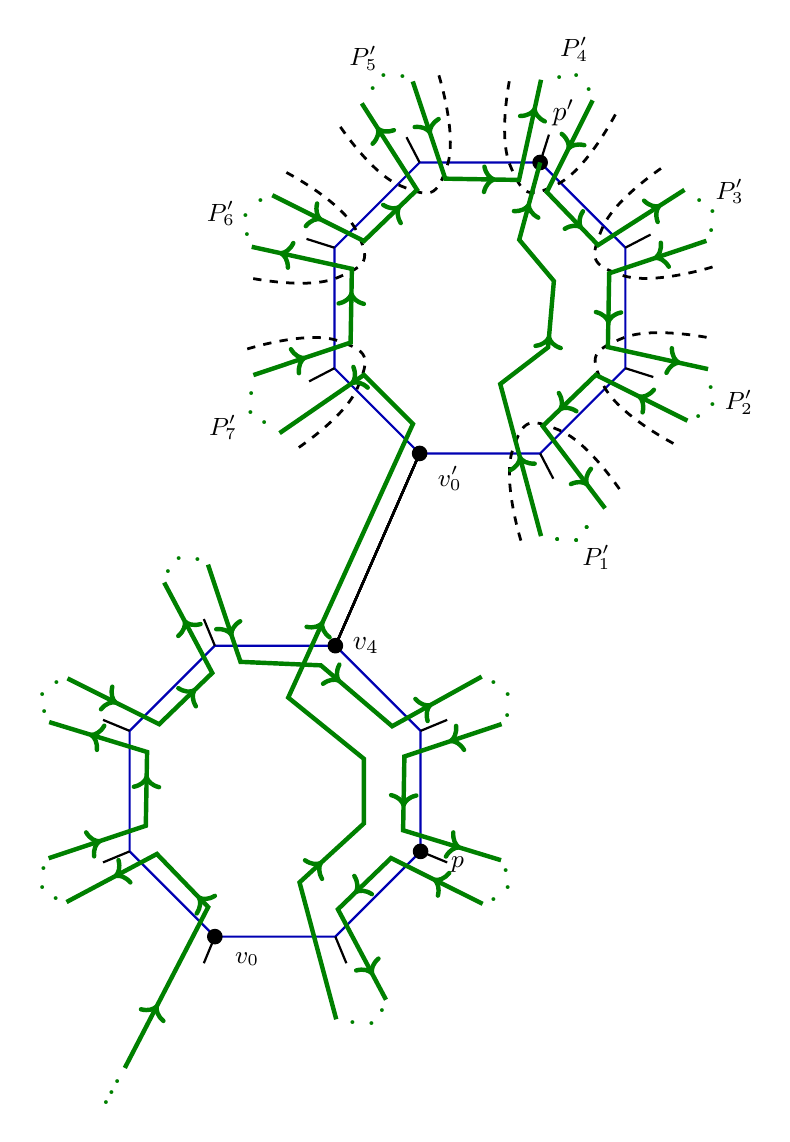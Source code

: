 \begin{tikzpicture}[oct/.style={draw, anchor=west, regular polygon,thick, regular polygon sides=8, outer sep=0,blue!70!black},dot/.style={circle,inner sep=2pt,fill},my star/.append style={star, draw, star points=5,inner sep=0, star point ratio=2}]

\node[oct, minimum width=4cm] (Ocentral) at (0,0) {};

\foreach \x [count=\i] in {0,45,...,315} {
\node (O\i) at ([shift=({\x+22.5:2.5 cm})]Ocentral.center) {};

}
\draw[thick,-](Ocentral.corner 8) -- (O1);
\foreach \x [count=\i,evaluate=\x as \y using { int(\x-1)}] in {2,3,...,8} {
	\ifnum \x=2
	\else
		\draw[thick,-](Ocentral.corner \y) -- (O\x);
	\fi
}


\node[oct, minimum width=4cm,rotate=45] (OPcentral) at ([shift=({75:5 cm})]Ocentral.center) {};
\foreach \x [count=\i] in {0,45,...,315} {
	\node (OP\i) at ([shift=({\x+68.5:2.5 cm})]OPcentral.center) {};
\draw[thick,-](Ocentral.corner 1) -- (OPcentral.corner 4);
	%\node[oct, minimum width=1cm,rotate=\x] (O\i) at ([shift=({\x+22.5:3 cm})]Ocentral.center) {};
}
	\draw[thick,-](OPcentral.corner 8) -- (OP1);
\foreach \x [count=\i,evaluate=\x as \y using { int(\x-1)}] in {2,3,...,8} {
	\ifnum \x=5
	\else
	\draw[thick,-](OPcentral.corner \y) -- (OP\x);
	\fi
}


\node[right, outer sep=3] at (Ocentral.corner 1) {$v_4$};
\node[dot] at (Ocentral.corner 1) {};

\node (v4prime) at ([shift=({65:0.7 cm})]OPcentral.corner 8) {$p'$};
\node[dot] at (OPcentral.corner 8) {};

\draw [dashed, line width=1pt,bend left=110] plot [smooth, tension=1] coordinates{
	([shift=({-80:3 cm})]OPcentral.center)
	([shift=({-77:1.85 cm})]OPcentral.center)
	([shift=({-57:1.85 cm})]OPcentral.center)
	([shift=({-52.5:3 cm})]OPcentral.center)
} ;
\node[color=green!50!black,font=\Large] at ([shift=({208:3.1 cm})]OPcentral.center) {$.$};
\node[color=green!50!black,font=\Large] at ([shift=({204.5:3.2 cm})]OPcentral.center) {$.$};
\node[color=green!50!black,font=\Large] at ([shift=({200.5:3.1 cm})]OPcentral.center) {$.$};
\node[font=\small] at ([shift=({-65:3.5 cm})]OPcentral.center) {$P'_1$};
\begin{scope}[rotate=45]
\draw [dashed, line width=1pt,bend left=110] plot [smooth, tension=1] coordinates{
	([shift=({-80:3 cm})]OPcentral.center)
	([shift=({-77:1.85 cm})]OPcentral.center)
	([shift=({-57:1.85 cm})]OPcentral.center)
	([shift=({-52.5:3 cm})]OPcentral.center)
} ;
\node[font=\small] at ([shift=({-65:3.5 cm})]OPcentral.center) {$P'_2$};
%% No dots here
\end{scope}
\begin{scope}[rotate=90]
\draw [dashed, line width=1pt,bend left=110] plot [smooth, tension=1] coordinates{
	([shift=({-80:3 cm})]OPcentral.center)
	([shift=({-77:1.85 cm})]OPcentral.center)
	([shift=({-57:1.85 cm})]OPcentral.center)
	([shift=({-52.5:3 cm})]OPcentral.center)
} ;
\node[color=green!50!black,font=\Large] at ([shift=({206:3.1 cm})]OPcentral.center) {$.$};
\node[color=green!50!black,font=\Large] at ([shift=({202.5:3.2 cm})]OPcentral.center) {$.$};
\node[color=green!50!black,font=\Large] at ([shift=({198.5:3.1 cm})]OPcentral.center) {$.$};

\node[font=\small] at ([shift=({-65:3.5 cm})]OPcentral.center) {$P'_3$};
\node[color=green!50!black,font=\Large] at ([shift=({206:3.1 cm})]OPcentral.center) {$.$};
\node[color=green!50!black,font=\Large] at ([shift=({202.5:3.2 cm})]OPcentral.center) {$.$};
\node[color=green!50!black,font=\Large] at ([shift=({198.5:3.1 cm})]OPcentral.center) {$.$};
\end{scope}
\begin{scope}[rotate=135]
\draw [dashed, line width=1pt,bend left=110] plot [smooth, tension=1] coordinates{
	([shift=({-80:3 cm})]OPcentral.center)
	([shift=({-77:1.85 cm})]OPcentral.center)
	([shift=({-57:1.85 cm})]OPcentral.center)
	([shift=({-52.5:3 cm})]OPcentral.center)
} ;
\node[font=\small] at ([shift=({-65:3.5 cm})]OPcentral.center) {$P'_4$};
\node[color=green!50!black,font=\Large] at ([shift=({206:3.1 cm})]OPcentral.center) {$.$};
\node[color=green!50!black,font=\Large] at ([shift=({202.5:3.2 cm})]OPcentral.center) {$.$};
\node[color=green!50!black,font=\Large] at ([shift=({198.5:3.1 cm})]OPcentral.center) {$.$};

\end{scope}
\begin{scope}[rotate=180]
\draw [dashed,very thin, line width=1pt,bend left=110] plot [smooth, tension=1] coordinates{
	([shift=({-80:3 cm})]OPcentral.center)
	([shift=({-77:1.85 cm})]OPcentral.center)
	([shift=({-57:1.85 cm})]OPcentral.center)
	([shift=({-52.5:3 cm})]OPcentral.center)
} ;
\node[font=\small] at ([shift=({-65:3.5 cm})]OPcentral.center) {$P'_5$};
\node[color=green!50!black,font=\Large] at ([shift=({206:3.1 cm})]OPcentral.center) {$.$};
\node[color=green!50!black,font=\Large] at ([shift=({202.5:3.2 cm})]OPcentral.center) {$.$};
\node[color=green!50!black,font=\Large] at ([shift=({198.5:3.1 cm})]OPcentral.center) {$.$};
\end{scope}
\begin{scope}[rotate=225]
\draw [dashed,very thin, line width=1pt,bend left=110] plot [smooth, tension=1] coordinates{
	([shift=({-80:3 cm})]OPcentral.center)
	([shift=({-77:1.85 cm})]OPcentral.center)
	([shift=({-57:1.85 cm})]OPcentral.center)
	([shift=({-52.5:3 cm})]OPcentral.center)
} ;
\node[font=\small] at ([shift=({-65:3.5 cm})]OPcentral.center) {$P'_6$};
\node[color=green!50!black,font=\Large] at ([shift=({206:3.1 cm})]OPcentral.center) {$.$};
\node[color=green!50!black,font=\Large] at ([shift=({202.5:3.2 cm})]OPcentral.center) {$.$};
\node[color=green!50!black,font=\Large] at ([shift=({198.5:3.1 cm})]OPcentral.center) {$.$};
\end{scope}
\begin{scope}[rotate=270]
\draw [dashed,very thin, line width=1pt,bend left=110] plot [smooth, tension=1] coordinates{
	([shift=({-80:3 cm})]OPcentral.center)
	([shift=({-77:1.85 cm})]OPcentral.center)
	([shift=({-57:1.85 cm})]OPcentral.center)
	([shift=({-52.5:3 cm})]OPcentral.center)
} ;
\node[font=\small] at ([shift=({-65:3.6 cm})]OPcentral.center) {$P'_7$};
\node[color=green!50!black,font=\Large] at ([shift=({206:3.1 cm})]OPcentral.center) {$.$};
\node[color=green!50!black,font=\Large] at ([shift=({202.5:3.2 cm})]OPcentral.center) {$.$};
\node[color=green!50!black,font=\Large] at ([shift=({198.5:3.1 cm})]OPcentral.center) {$.$};
\end{scope}

\node[color=green!50!black,font=\Large] at ([shift=({154:3.1 cm})]OPcentral.center) {$.$};
\node[color=green!50!black,font=\Large] at ([shift=({158.5:3.2 cm})]OPcentral.center) {$.$};
\node[color=green!50!black,font=\Large] at ([shift=({162.5:3.1 cm})]OPcentral.center) {$.$};


\node[font=\small] at ([shift=({-20:0.5 cm})]Ocentral.corner 7) {$p$};
\node[dot] at (Ocentral.corner 7) {};

\node[font=\small] at ([shift=({-35:0.5 cm})]Ocentral.corner 5) {$v_0$};
\node[dot] at (Ocentral.corner 5) {};
\node[font=\small] at ([shift=({-40:0.5 cm})]OPcentral.corner 4) {$v'_0$};
\node[dot] at (OPcentral.corner 4) {};



\node[color=green!50!black,font=\Large] at ([shift=({-118.5:4.2 cm})]Ocentral.center) {$.$};
\node[color=green!50!black,font=\Large] at ([shift=({-118.5:4.35 cm})]Ocentral.center) {$.$};
\node[color=green!50!black,font=\Large] at ([shift=({-118.5:4.5 cm})]Ocentral.center) {$.$};
%%%%%%%% Optimal path

\begin{scope}[ultra thick,decoration={
	markings,
	mark=at position 0.2 with {\arrow{>}},
	mark=at position 0.55 with {\arrow{>}},
	mark=at position 0.85 with {\arrow{>}}}
] 
\draw[postaction={decorate},color=green!50!black]
	([shift=({-118.5:4 cm})]Ocentral.center) --
([shift=({-120:1.7 cm})]Ocentral.center) --
([shift=({-152:1.7 cm})]Ocentral.center) --
([shift=({-152:3 cm})]Ocentral.center)
;
\node[color=green!50!black,font=\Large] at ([shift=({206:3.1 cm})]Ocentral.center) {$.$};
\node[color=green!50!black,font=\Large] at ([shift=({202.5:3.2 cm})]Ocentral.center) {$.$};
\node[color=green!50!black,font=\Large] at ([shift=({198.5:3.1 cm})]Ocentral.center) {$.$};
\end{scope}

\begin{scope}[rotate=-45,ultra thick,decoration={
	markings,
	mark=at position 0.2 with {\arrow{>}},
	mark=at position 0.55 with {\arrow{>}},
	mark=at position 0.85 with {\arrow{>}}}
] 
\draw[postaction={decorate},color=green!50!black]
([shift=({-118.5:3 cm})]Ocentral.center) --
([shift=({-120:1.7 cm})]Ocentral.center) --
([shift=({-152:1.7 cm})]Ocentral.center) --
([shift=({-152:3 cm})]Ocentral.center)
;
\node[color=green!50!black,font=\Large] at ([shift=({206:3.1 cm})]Ocentral.center) {$.$};
\node[color=green!50!black,font=\Large] at ([shift=({202.5:3.2 cm})]Ocentral.center) {$.$};
\node[color=green!50!black,font=\Large] at ([shift=({198.5:3.1 cm})]Ocentral.center) {$.$};
\end{scope}


\begin{scope}[rotate=-90,ultra thick,decoration={
	markings,
	mark=at position 0.2 with {\arrow{>}},
	mark=at position 0.55 with {\arrow{>}},
	mark=at position 0.85 with {\arrow{>}}}
] 
\draw[postaction={decorate},color=green!50!black]
([shift=({-118.5:3 cm})]Ocentral.center) --
([shift=({-120:1.7 cm})]Ocentral.center) --
([shift=({-152:1.7 cm})]Ocentral.center) --
([shift=({-152:3 cm})]Ocentral.center)
;
\node[color=green!50!black,font=\Large] at ([shift=({206:3.1 cm})]Ocentral.center) {$.$};
\node[color=green!50!black,font=\Large] at ([shift=({202.5:3.2 cm})]Ocentral.center) {$.$};
\node[color=green!50!black,font=\Large] at ([shift=({198.5:3.1 cm})]Ocentral.center) {$.$};
\end{scope}
\begin{scope}[rotate=-135,ultra thick,decoration={
	markings,
	mark=at position 0.2 with {\arrow{>}},
	mark=at position 0.55 with {\arrow{>}},
	mark=at position 0.85 with {\arrow{>}}}
] 
\draw[postaction={decorate},color=green!50!black]
([shift=({-118.5:3 cm})]Ocentral.center) --
([shift=({-120:1.7 cm})]Ocentral.center) --
([shift=({-155:1.7 cm})]Ocentral.center) --
([shift=({-196:1.7 cm})]Ocentral.center) --
([shift=({-196:3 cm})]Ocentral.center)
;
\end{scope}
\begin{scope}[rotate=-225,ultra thick,decoration={
	markings,
	mark=at position 0.2 with {\arrow{>}},
	mark=at position 0.55 with {\arrow{>}},
	mark=at position 0.85 with {\arrow{>}}}
] 
\draw[postaction={decorate},color=green!50!black]
([shift=({-118.5:3 cm})]Ocentral.center) --
([shift=({-120:1.7 cm})]Ocentral.center) --
([shift=({-152:1.7 cm})]Ocentral.center) --
([shift=({-152:3 cm})]Ocentral.center)
;
\node[color=green!50!black,font=\Large] at ([shift=({206:3.1 cm})]Ocentral.center) {$.$};
\node[color=green!50!black,font=\Large] at ([shift=({202.5:3.2 cm})]Ocentral.center) {$.$};
\node[color=green!50!black,font=\Large] at ([shift=({198.5:3.1 cm})]Ocentral.center) {$.$};
\end{scope}
\begin{scope}[rotate=-270,ultra thick,decoration={
	markings,
	mark=at position 0.2 with {\arrow{>}},
	mark=at position 0.55 with {\arrow{>}},
	mark=at position 0.9 with {\arrow{>}}}
] 
\draw[postaction={decorate},color=green!50!black]
([shift=({-118.5:3 cm})]Ocentral.center) --
([shift=({-120:1.7 cm})]Ocentral.center) --
([shift=({-152:1.7 cm})]Ocentral.center) --
([shift=({-152:3 cm})]Ocentral.center)
;
\node[color=green!50!black,font=\Large] at ([shift=({206:3.1 cm})]Ocentral.center) {$.$};
\node[color=green!50!black,font=\Large] at ([shift=({202.5:3.2 cm})]Ocentral.center) {$.$};
\node[color=green!50!black,font=\Large] at ([shift=({198.5:3.1 cm})]Ocentral.center) {$.$};
\end{scope}
\begin{scope}[rotate=-270,ultra thick,decoration={
	markings,
	mark=at position 0.2 with {\arrow{>}},
	mark=at position 0.55 with {\arrow{>}},
	mark=at position 0.9 with {\arrow{>}}}
] 

\draw[postaction={decorate},color=green!50!black]
([shift=({-165:3 cm})]Ocentral.center) --
([shift=({-165:1.2 cm})]Ocentral.center) --
([shift=({-110:1.2 cm})]Ocentral.center) --
([shift=({-70:1.2 cm})]Ocentral.center) --
([shift=({-8:1.2 cm})]Ocentral.center) --
([shift=({-210:1.7 cm})]OPcentral.center) --
([shift=({-240:1.7 cm})]OPcentral.center) --
([shift=({-238:3 cm})]OPcentral.center)
;
\end{scope}



\node[color=green!50!black,font=\Large] at ([shift=({18:3.1 cm})]Ocentral.center) {$.$};
\node[color=green!50!black,font=\Large] at ([shift=({22.5:3.2 cm})]Ocentral.center) {$.$};
\node[color=green!50!black,font=\Large] at ([shift=({26.5:3.1 cm})]Ocentral.center) {$.$};

%%%%%%%%%%%%%%%% Passing through the second polygon
\begin{scope}[rotate=-45,ultra thick,decoration={
	markings,
	mark=at position 0.2 with {\arrow{>}},
	mark=at position 0.55 with {\arrow{>}},
	mark=at position 0.9 with {\arrow{>}}}
] 
\draw[postaction={decorate},color=green!50!black]
([shift=({-118.5:3 cm})]OPcentral.center) --
([shift=({-120:1.7 cm})]OPcentral.center) --
([shift=({-152:1.7 cm})]OPcentral.center) --
([shift=({-150:3 cm})]OPcentral.center)
;
\end{scope}

\begin{scope}[rotate=-90,ultra thick,decoration={
	markings,
	mark=at position 0.2 with {\arrow{>}},
	mark=at position 0.55 with {\arrow{>}},
	mark=at position 0.9 with {\arrow{>}}}
] 
\draw[postaction={decorate},color=green!50!black]
([shift=({-118.5:3 cm})]OPcentral.center) --
([shift=({-120:1.7 cm})]OPcentral.center) --
([shift=({-152:1.7 cm})]OPcentral.center) --
([shift=({-150:3 cm})]OPcentral.center)
;
\end{scope}
\begin{scope}[rotate=-135,ultra thick,decoration={
	markings,
	mark=at position 0.2 with {\arrow{>}},
	mark=at position 0.55 with {\arrow{>}},
	mark=at position 0.9 with {\arrow{>}}}
] 
\draw[postaction={decorate},color=green!50!black]
([shift=({-118.5:3 cm})]OPcentral.center) --
([shift=({-120:1.7 cm})]OPcentral.center) --
([shift=({-152:1.7 cm})]OPcentral.center) --
([shift=({-150:3 cm})]OPcentral.center)
;
\end{scope}
\begin{scope}[rotate=-180,ultra thick,decoration={
	markings,
	mark=at position 0.2 with {\arrow{>}},
	mark=at position 0.55 with {\arrow{>}},
	mark=at position 0.9 with {\arrow{>}}}
] 
\draw[postaction={decorate},color=green!50!black]
([shift=({-118.5:3 cm})]OPcentral.center) --
([shift=({-120:1.7 cm})]OPcentral.center) --
([shift=({-152:1.7 cm})]OPcentral.center) --
([shift=({-150:3 cm})]OPcentral.center)
;
\end{scope}
\begin{scope}[rotate=-225,ultra thick,decoration={
	markings,
	mark=at position 0.2 with {\arrow{>}},
	mark=at position 0.55 with {\arrow{>}},
	mark=at position 0.9 with {\arrow{>}}}
] 
\draw[postaction={decorate},color=green!50!black]
([shift=({-118.5:3 cm})]OPcentral.center) --
([shift=({-120:1.7 cm})]OPcentral.center) --
([shift=({-152:1.7 cm})]OPcentral.center) --
([shift=({-150:3 cm})]OPcentral.center)
;
\end{scope}
\begin{scope}[rotate=-270,ultra thick,decoration={
	markings,
	mark=at position 0.2 with {\arrow{>}},
	mark=at position 0.55 with {\arrow{>}},
	mark=at position 0.9 with {\arrow{>}}}
] 
\draw[postaction={decorate},color=green!50!black]
([shift=({-118.5:3 cm})]OPcentral.center) --
([shift=({-120:1.7 cm})]OPcentral.center) --
([shift=({-152:1.7 cm})]OPcentral.center) --
([shift=({-148:3 cm})]OPcentral.center) 
;
\end{scope}
\begin{scope}[rotate=-270,ultra thick,decoration={
	markings,
	mark=at position 0.2 with {\arrow{>}},
	mark=at position 0.55 with {\arrow{>}},
	mark=at position 0.9 with {\arrow{>}}}
] 
\draw[postaction={decorate},color=green!50!black]
([shift=({-165:3 cm})]OPcentral.center) --
([shift=({-165:1 cm})]OPcentral.center) --
([shift=({-120:1 cm})]OPcentral.center) -- 
([shift=({-70:1 cm})]OPcentral.center) --
([shift=({-30:1 cm})]OPcentral.center) --
(OPcentral.corner 8)
;
\end{scope}
\end{tikzpicture}
